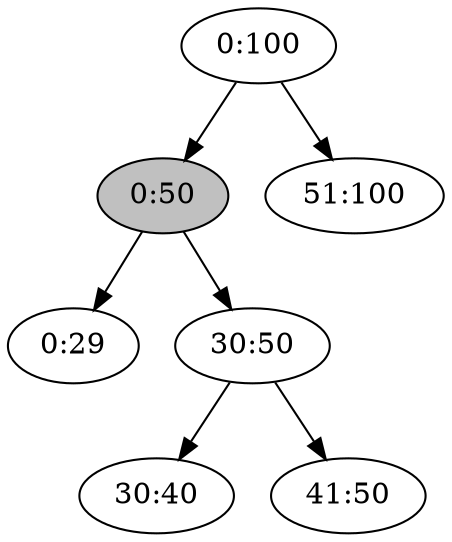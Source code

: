 digraph "l1-i30:40" {

/* Nodes */

N_0_100[label="0:100"];
N_0_50[label="0:50"][style="filled"][fillcolor="grey"];
N_0_29[label="0:29"];
N_30_50[label="30:50"];
N_30_40[label="30:40"];
N_41_50[label="41:50"];
N_51_100[label="51:100"];

/* Edges */

N_0_50 -> N_0_29;
N_30_50 -> N_30_40;
N_30_50 -> N_41_50;
N_0_50 -> N_30_50;
N_0_100 -> N_0_50;
N_0_100 -> N_51_100;
}
